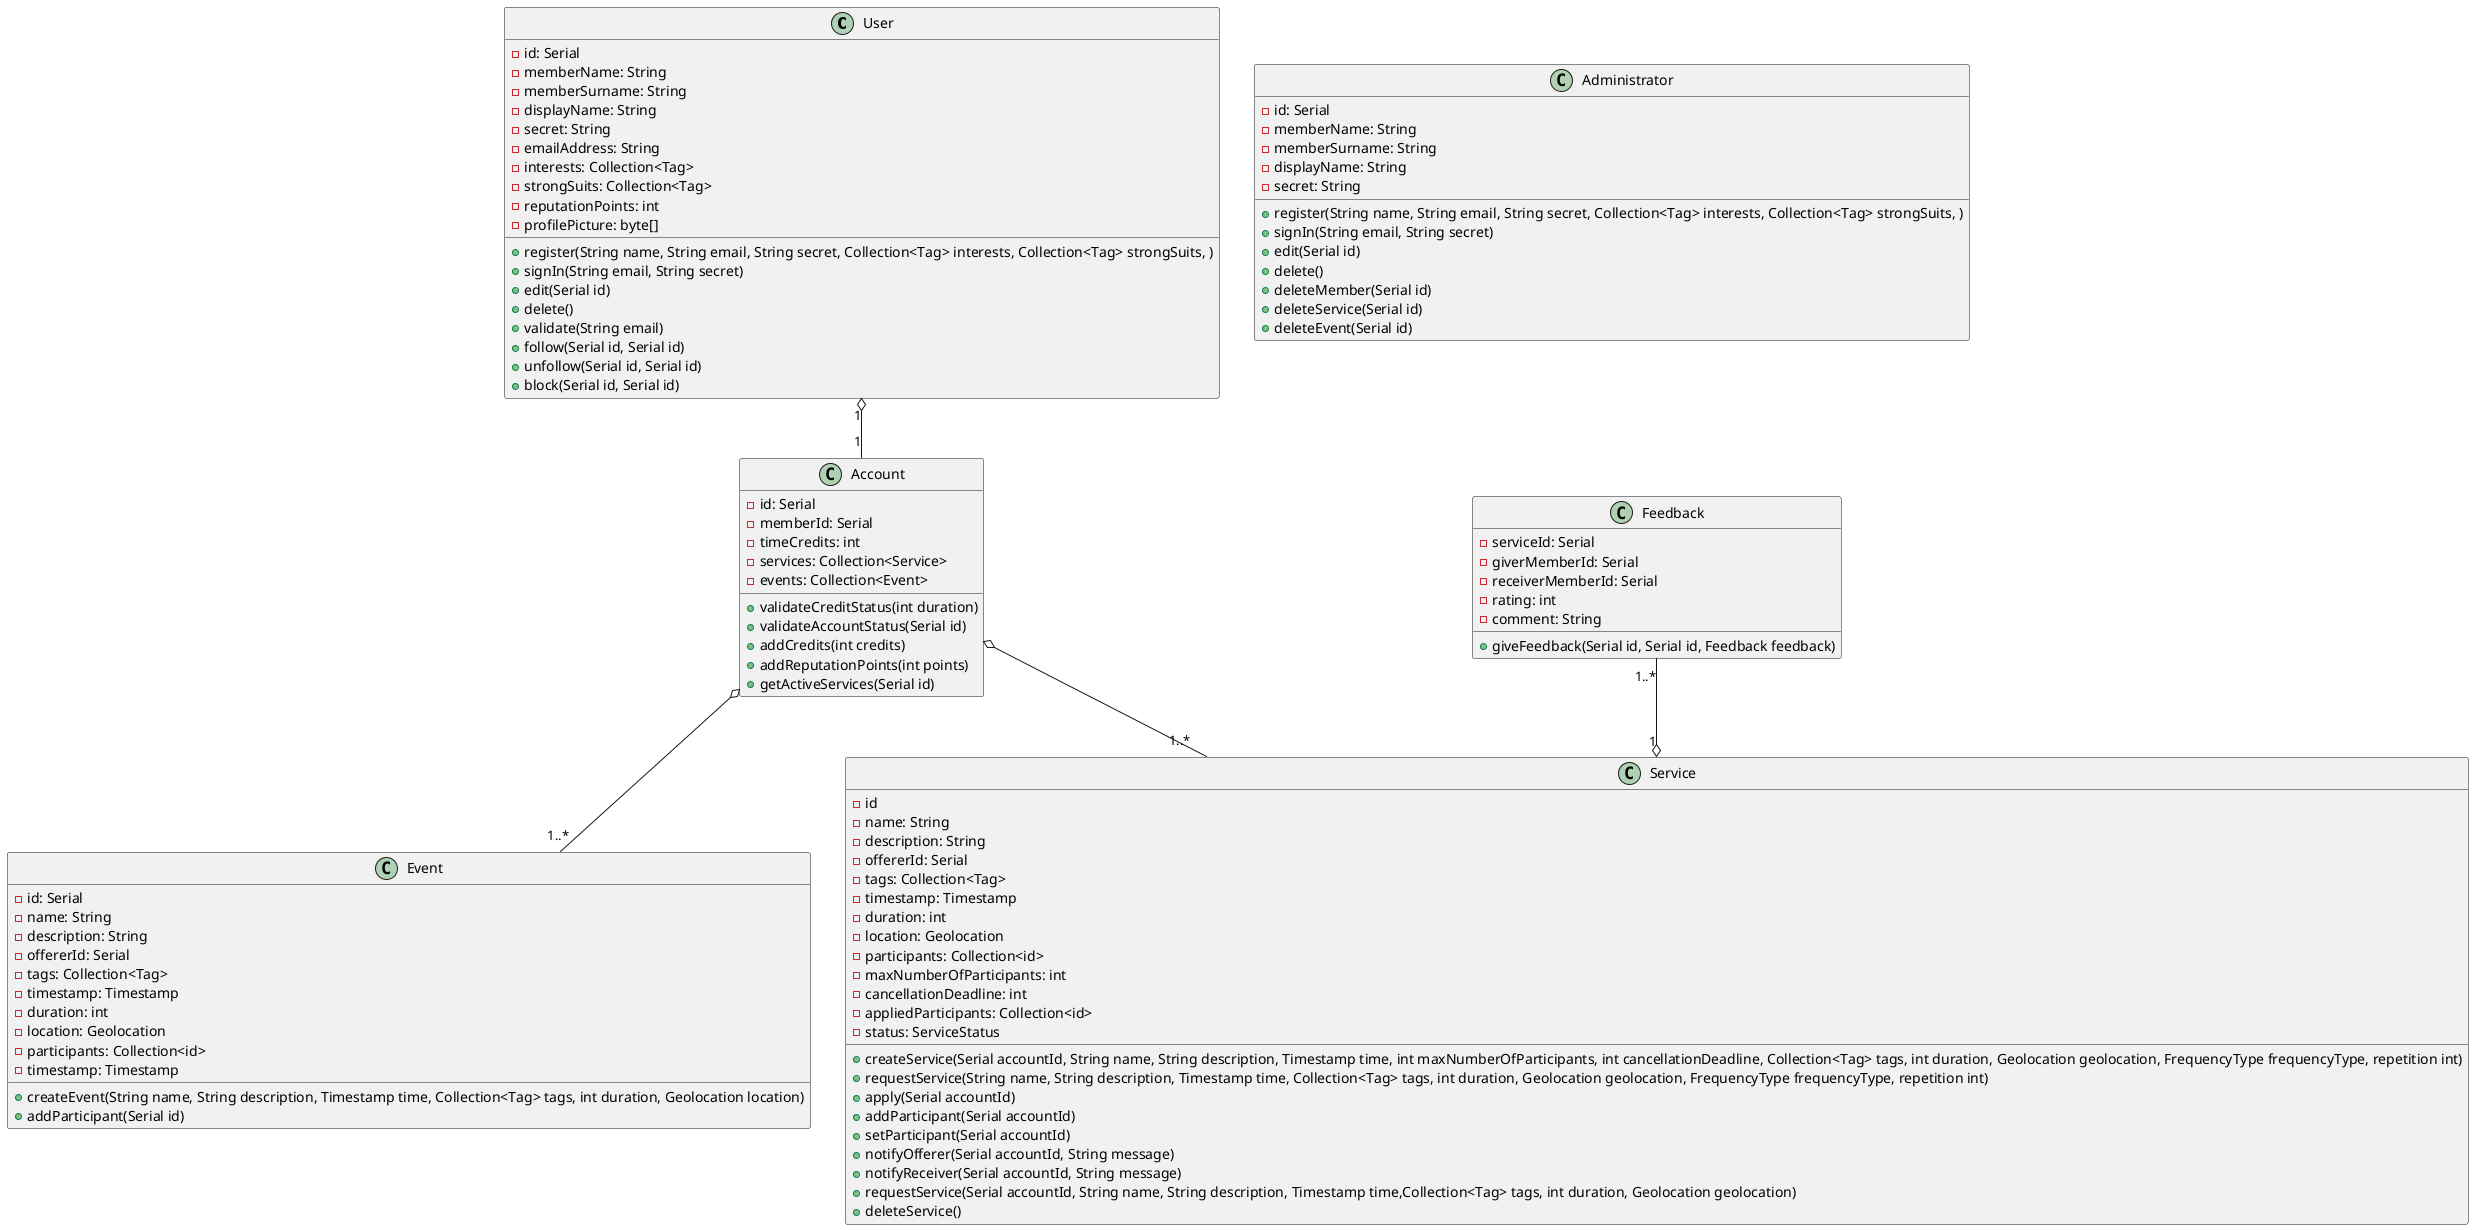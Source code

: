 @startuml

class User {
    -id: Serial
    -memberName: String
    -memberSurname: String
    -displayName: String
    -secret: String
    -emailAddress: String
    -interests: Collection<Tag>
    -strongSuits: Collection<Tag>
    -reputationPoints: int
    -profilePicture: byte[]

    +register(String name, String email, String secret, Collection<Tag> interests, Collection<Tag> strongSuits, )
    +signIn(String email, String secret)
    +edit(Serial id)
    +delete()
    +validate(String email)
    +follow(Serial id, Serial id)
    +unfollow(Serial id, Serial id)
    +block(Serial id, Serial id)
}

class Administrator {
    -id: Serial
    -memberName: String
    -memberSurname: String
    -displayName: String
    -secret: String


    +register(String name, String email, String secret, Collection<Tag> interests, Collection<Tag> strongSuits, )
    +signIn(String email, String secret)
    +edit(Serial id)
    +delete()
    +deleteMember(Serial id)
    +deleteService(Serial id)
    +deleteEvent(Serial id)
}

class Account {
    -id: Serial
    -memberId: Serial
    -timeCredits: int
    -services: Collection<Service>
    -events: Collection<Event>

    +validateCreditStatus(int duration)
    +validateAccountStatus(Serial id)
    +addCredits(int credits)
    +addReputationPoints(int points)
    +getActiveServices(Serial id)
}
User"1" o-- "1" Account

class Event {
    -id: Serial
    -name: String
    -description: String
    -offererId: Serial
    -tags: Collection<Tag>
    -timestamp: Timestamp
    -duration: int
    -location: Geolocation
    -participants: Collection<id>
    -timestamp: Timestamp

    +createEvent(String name, String description, Timestamp time, Collection<Tag> tags, int duration, Geolocation location)
    +addParticipant(Serial id)
}
Account o-- "1..*" Event

class Service {
    -id
    -name: String
    -description: String
    -offererId: Serial
    -tags: Collection<Tag>
    -timestamp: Timestamp
    -duration: int
    -location: Geolocation
    -participants: Collection<id>
    -maxNumberOfParticipants: int
    -cancellationDeadline: int
    -appliedParticipants: Collection<id>
    -status: ServiceStatus

    +createService(Serial accountId, String name, String description, Timestamp time, int maxNumberOfParticipants, int cancellationDeadline, Collection<Tag> tags, int duration, Geolocation geolocation, FrequencyType frequencyType, repetition int)
    +requestService(String name, String description, Timestamp time, Collection<Tag> tags, int duration, Geolocation geolocation, FrequencyType frequencyType, repetition int)
    +apply(Serial accountId)
    +addParticipant(Serial accountId)
    +setParticipant(Serial accountId)
    +notifyOfferer(Serial accountId, String message)
    +notifyReceiver(Serial accountId, String message)
    +requestService(Serial accountId, String name, String description, Timestamp time,Collection<Tag> tags, int duration, Geolocation geolocation)
    +deleteService()
}
Account o-- "1..*" Service

class Feedback {
    -serviceId: Serial
    -giverMemberId: Serial
    -receiverMemberId: Serial
    -rating: int
    -comment: String

    +giveFeedback(Serial id, Serial id, Feedback feedback)
}
Feedback "1..*" --o "1"Service

@enduml